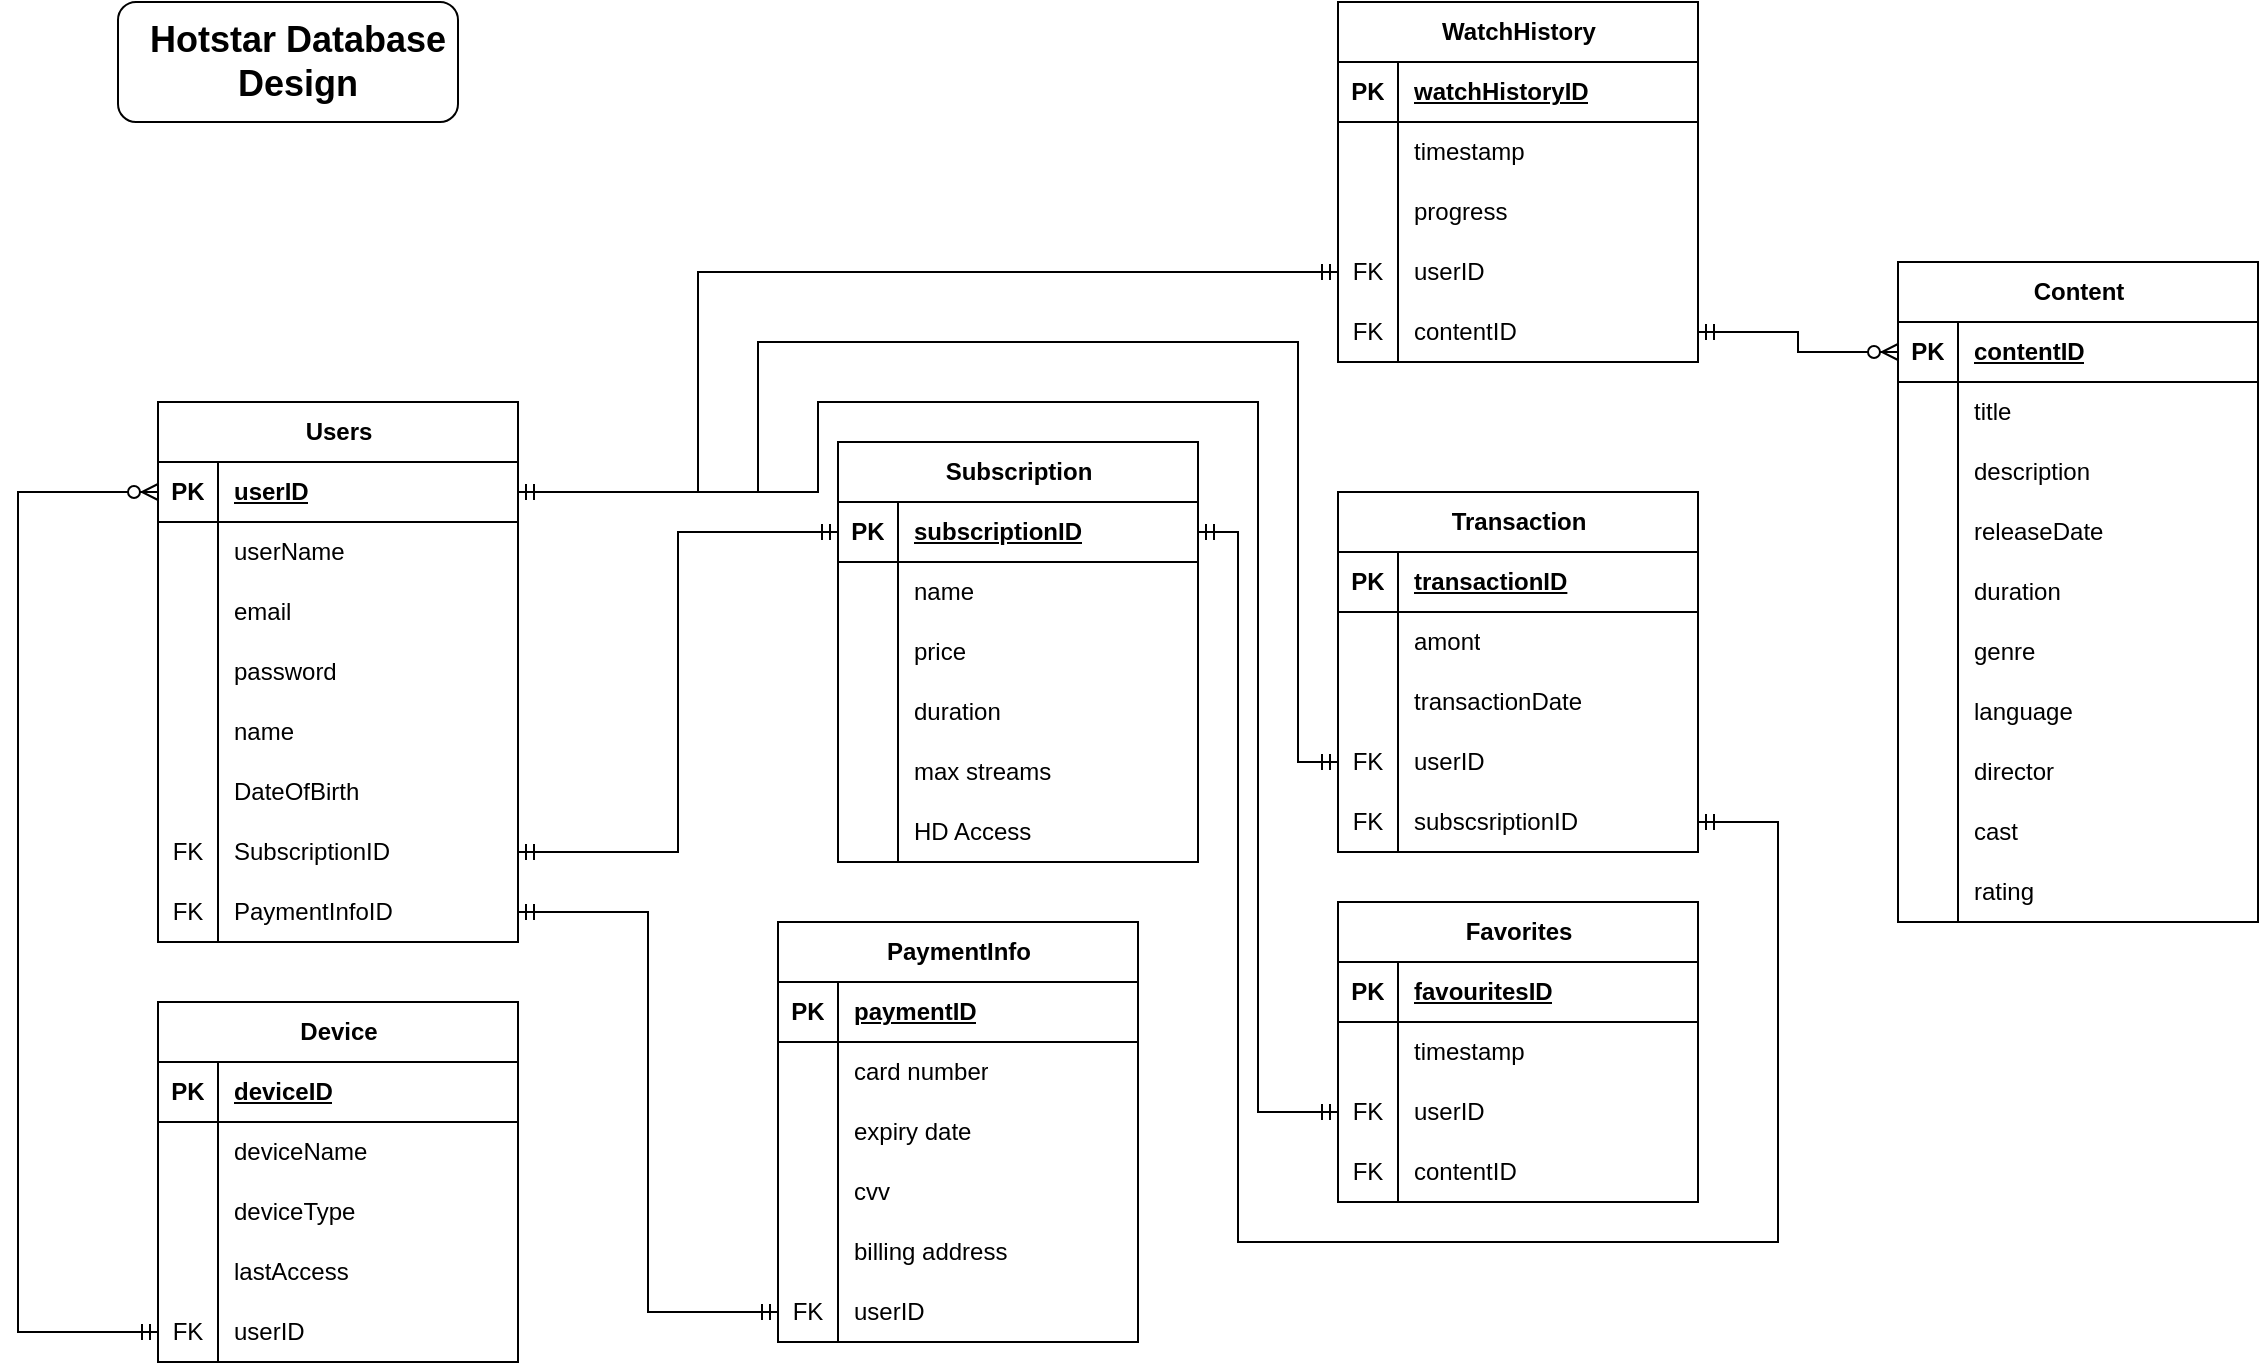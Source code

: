 <mxfile version="23.1.5" type="github">
  <diagram name="Page-1" id="3NaRALU3tU_CyWKi6msU">
    <mxGraphModel dx="2918" dy="1618" grid="1" gridSize="10" guides="1" tooltips="1" connect="1" arrows="1" fold="1" page="1" pageScale="1" pageWidth="850" pageHeight="1100" math="0" shadow="0">
      <root>
        <mxCell id="0" />
        <mxCell id="1" parent="0" />
        <mxCell id="EA9kJt0ywbg4ou2gNZQU-1" value="" style="rounded=1;whiteSpace=wrap;html=1;" vertex="1" parent="1">
          <mxGeometry x="-1330" y="-320" width="170" height="60" as="geometry" />
        </mxCell>
        <mxCell id="EA9kJt0ywbg4ou2gNZQU-2" value="&lt;b&gt;&lt;font style=&quot;font-size: 18px;&quot;&gt;Hotstar Database Design&lt;/font&gt;&lt;/b&gt;" style="text;html=1;align=center;verticalAlign=middle;whiteSpace=wrap;rounded=0;" vertex="1" parent="1">
          <mxGeometry x="-1325" y="-300" width="170" height="20" as="geometry" />
        </mxCell>
        <mxCell id="EA9kJt0ywbg4ou2gNZQU-3" value="Users" style="shape=table;startSize=30;container=1;collapsible=1;childLayout=tableLayout;fixedRows=1;rowLines=0;fontStyle=1;align=center;resizeLast=1;html=1;" vertex="1" parent="1">
          <mxGeometry x="-1310" y="-120" width="180" height="270" as="geometry" />
        </mxCell>
        <mxCell id="EA9kJt0ywbg4ou2gNZQU-4" value="" style="shape=tableRow;horizontal=0;startSize=0;swimlaneHead=0;swimlaneBody=0;fillColor=none;collapsible=0;dropTarget=0;points=[[0,0.5],[1,0.5]];portConstraint=eastwest;top=0;left=0;right=0;bottom=1;" vertex="1" parent="EA9kJt0ywbg4ou2gNZQU-3">
          <mxGeometry y="30" width="180" height="30" as="geometry" />
        </mxCell>
        <mxCell id="EA9kJt0ywbg4ou2gNZQU-5" value="PK" style="shape=partialRectangle;connectable=0;fillColor=none;top=0;left=0;bottom=0;right=0;fontStyle=1;overflow=hidden;whiteSpace=wrap;html=1;" vertex="1" parent="EA9kJt0ywbg4ou2gNZQU-4">
          <mxGeometry width="30" height="30" as="geometry">
            <mxRectangle width="30" height="30" as="alternateBounds" />
          </mxGeometry>
        </mxCell>
        <mxCell id="EA9kJt0ywbg4ou2gNZQU-6" value="userID" style="shape=partialRectangle;connectable=0;fillColor=none;top=0;left=0;bottom=0;right=0;align=left;spacingLeft=6;fontStyle=5;overflow=hidden;whiteSpace=wrap;html=1;" vertex="1" parent="EA9kJt0ywbg4ou2gNZQU-4">
          <mxGeometry x="30" width="150" height="30" as="geometry">
            <mxRectangle width="150" height="30" as="alternateBounds" />
          </mxGeometry>
        </mxCell>
        <mxCell id="EA9kJt0ywbg4ou2gNZQU-7" value="" style="shape=tableRow;horizontal=0;startSize=0;swimlaneHead=0;swimlaneBody=0;fillColor=none;collapsible=0;dropTarget=0;points=[[0,0.5],[1,0.5]];portConstraint=eastwest;top=0;left=0;right=0;bottom=0;" vertex="1" parent="EA9kJt0ywbg4ou2gNZQU-3">
          <mxGeometry y="60" width="180" height="30" as="geometry" />
        </mxCell>
        <mxCell id="EA9kJt0ywbg4ou2gNZQU-8" value="" style="shape=partialRectangle;connectable=0;fillColor=none;top=0;left=0;bottom=0;right=0;editable=1;overflow=hidden;whiteSpace=wrap;html=1;" vertex="1" parent="EA9kJt0ywbg4ou2gNZQU-7">
          <mxGeometry width="30" height="30" as="geometry">
            <mxRectangle width="30" height="30" as="alternateBounds" />
          </mxGeometry>
        </mxCell>
        <mxCell id="EA9kJt0ywbg4ou2gNZQU-9" value="userName" style="shape=partialRectangle;connectable=0;fillColor=none;top=0;left=0;bottom=0;right=0;align=left;spacingLeft=6;overflow=hidden;whiteSpace=wrap;html=1;" vertex="1" parent="EA9kJt0ywbg4ou2gNZQU-7">
          <mxGeometry x="30" width="150" height="30" as="geometry">
            <mxRectangle width="150" height="30" as="alternateBounds" />
          </mxGeometry>
        </mxCell>
        <mxCell id="EA9kJt0ywbg4ou2gNZQU-10" value="" style="shape=tableRow;horizontal=0;startSize=0;swimlaneHead=0;swimlaneBody=0;fillColor=none;collapsible=0;dropTarget=0;points=[[0,0.5],[1,0.5]];portConstraint=eastwest;top=0;left=0;right=0;bottom=0;" vertex="1" parent="EA9kJt0ywbg4ou2gNZQU-3">
          <mxGeometry y="90" width="180" height="30" as="geometry" />
        </mxCell>
        <mxCell id="EA9kJt0ywbg4ou2gNZQU-11" value="" style="shape=partialRectangle;connectable=0;fillColor=none;top=0;left=0;bottom=0;right=0;editable=1;overflow=hidden;whiteSpace=wrap;html=1;" vertex="1" parent="EA9kJt0ywbg4ou2gNZQU-10">
          <mxGeometry width="30" height="30" as="geometry">
            <mxRectangle width="30" height="30" as="alternateBounds" />
          </mxGeometry>
        </mxCell>
        <mxCell id="EA9kJt0ywbg4ou2gNZQU-12" value="email" style="shape=partialRectangle;connectable=0;fillColor=none;top=0;left=0;bottom=0;right=0;align=left;spacingLeft=6;overflow=hidden;whiteSpace=wrap;html=1;" vertex="1" parent="EA9kJt0ywbg4ou2gNZQU-10">
          <mxGeometry x="30" width="150" height="30" as="geometry">
            <mxRectangle width="150" height="30" as="alternateBounds" />
          </mxGeometry>
        </mxCell>
        <mxCell id="EA9kJt0ywbg4ou2gNZQU-13" value="" style="shape=tableRow;horizontal=0;startSize=0;swimlaneHead=0;swimlaneBody=0;fillColor=none;collapsible=0;dropTarget=0;points=[[0,0.5],[1,0.5]];portConstraint=eastwest;top=0;left=0;right=0;bottom=0;" vertex="1" parent="EA9kJt0ywbg4ou2gNZQU-3">
          <mxGeometry y="120" width="180" height="30" as="geometry" />
        </mxCell>
        <mxCell id="EA9kJt0ywbg4ou2gNZQU-14" value="" style="shape=partialRectangle;connectable=0;fillColor=none;top=0;left=0;bottom=0;right=0;editable=1;overflow=hidden;whiteSpace=wrap;html=1;" vertex="1" parent="EA9kJt0ywbg4ou2gNZQU-13">
          <mxGeometry width="30" height="30" as="geometry">
            <mxRectangle width="30" height="30" as="alternateBounds" />
          </mxGeometry>
        </mxCell>
        <mxCell id="EA9kJt0ywbg4ou2gNZQU-15" value="password" style="shape=partialRectangle;connectable=0;fillColor=none;top=0;left=0;bottom=0;right=0;align=left;spacingLeft=6;overflow=hidden;whiteSpace=wrap;html=1;" vertex="1" parent="EA9kJt0ywbg4ou2gNZQU-13">
          <mxGeometry x="30" width="150" height="30" as="geometry">
            <mxRectangle width="150" height="30" as="alternateBounds" />
          </mxGeometry>
        </mxCell>
        <mxCell id="EA9kJt0ywbg4ou2gNZQU-107" value="" style="shape=tableRow;horizontal=0;startSize=0;swimlaneHead=0;swimlaneBody=0;fillColor=none;collapsible=0;dropTarget=0;points=[[0,0.5],[1,0.5]];portConstraint=eastwest;top=0;left=0;right=0;bottom=0;" vertex="1" parent="EA9kJt0ywbg4ou2gNZQU-3">
          <mxGeometry y="150" width="180" height="30" as="geometry" />
        </mxCell>
        <mxCell id="EA9kJt0ywbg4ou2gNZQU-108" value="" style="shape=partialRectangle;connectable=0;fillColor=none;top=0;left=0;bottom=0;right=0;editable=1;overflow=hidden;whiteSpace=wrap;html=1;" vertex="1" parent="EA9kJt0ywbg4ou2gNZQU-107">
          <mxGeometry width="30" height="30" as="geometry">
            <mxRectangle width="30" height="30" as="alternateBounds" />
          </mxGeometry>
        </mxCell>
        <mxCell id="EA9kJt0ywbg4ou2gNZQU-109" value="name" style="shape=partialRectangle;connectable=0;fillColor=none;top=0;left=0;bottom=0;right=0;align=left;spacingLeft=6;overflow=hidden;whiteSpace=wrap;html=1;" vertex="1" parent="EA9kJt0ywbg4ou2gNZQU-107">
          <mxGeometry x="30" width="150" height="30" as="geometry">
            <mxRectangle width="150" height="30" as="alternateBounds" />
          </mxGeometry>
        </mxCell>
        <mxCell id="EA9kJt0ywbg4ou2gNZQU-110" value="" style="shape=tableRow;horizontal=0;startSize=0;swimlaneHead=0;swimlaneBody=0;fillColor=none;collapsible=0;dropTarget=0;points=[[0,0.5],[1,0.5]];portConstraint=eastwest;top=0;left=0;right=0;bottom=0;" vertex="1" parent="EA9kJt0ywbg4ou2gNZQU-3">
          <mxGeometry y="180" width="180" height="30" as="geometry" />
        </mxCell>
        <mxCell id="EA9kJt0ywbg4ou2gNZQU-111" value="" style="shape=partialRectangle;connectable=0;fillColor=none;top=0;left=0;bottom=0;right=0;editable=1;overflow=hidden;whiteSpace=wrap;html=1;" vertex="1" parent="EA9kJt0ywbg4ou2gNZQU-110">
          <mxGeometry width="30" height="30" as="geometry">
            <mxRectangle width="30" height="30" as="alternateBounds" />
          </mxGeometry>
        </mxCell>
        <mxCell id="EA9kJt0ywbg4ou2gNZQU-112" value="DateOfBirth" style="shape=partialRectangle;connectable=0;fillColor=none;top=0;left=0;bottom=0;right=0;align=left;spacingLeft=6;overflow=hidden;whiteSpace=wrap;html=1;" vertex="1" parent="EA9kJt0ywbg4ou2gNZQU-110">
          <mxGeometry x="30" width="150" height="30" as="geometry">
            <mxRectangle width="150" height="30" as="alternateBounds" />
          </mxGeometry>
        </mxCell>
        <mxCell id="EA9kJt0ywbg4ou2gNZQU-113" value="" style="shape=tableRow;horizontal=0;startSize=0;swimlaneHead=0;swimlaneBody=0;fillColor=none;collapsible=0;dropTarget=0;points=[[0,0.5],[1,0.5]];portConstraint=eastwest;top=0;left=0;right=0;bottom=0;" vertex="1" parent="EA9kJt0ywbg4ou2gNZQU-3">
          <mxGeometry y="210" width="180" height="30" as="geometry" />
        </mxCell>
        <mxCell id="EA9kJt0ywbg4ou2gNZQU-114" value="FK" style="shape=partialRectangle;connectable=0;fillColor=none;top=0;left=0;bottom=0;right=0;editable=1;overflow=hidden;whiteSpace=wrap;html=1;" vertex="1" parent="EA9kJt0ywbg4ou2gNZQU-113">
          <mxGeometry width="30" height="30" as="geometry">
            <mxRectangle width="30" height="30" as="alternateBounds" />
          </mxGeometry>
        </mxCell>
        <mxCell id="EA9kJt0ywbg4ou2gNZQU-115" value="SubscriptionID" style="shape=partialRectangle;connectable=0;fillColor=none;top=0;left=0;bottom=0;right=0;align=left;spacingLeft=6;overflow=hidden;whiteSpace=wrap;html=1;" vertex="1" parent="EA9kJt0ywbg4ou2gNZQU-113">
          <mxGeometry x="30" width="150" height="30" as="geometry">
            <mxRectangle width="150" height="30" as="alternateBounds" />
          </mxGeometry>
        </mxCell>
        <mxCell id="EA9kJt0ywbg4ou2gNZQU-116" value="" style="shape=tableRow;horizontal=0;startSize=0;swimlaneHead=0;swimlaneBody=0;fillColor=none;collapsible=0;dropTarget=0;points=[[0,0.5],[1,0.5]];portConstraint=eastwest;top=0;left=0;right=0;bottom=0;" vertex="1" parent="EA9kJt0ywbg4ou2gNZQU-3">
          <mxGeometry y="240" width="180" height="30" as="geometry" />
        </mxCell>
        <mxCell id="EA9kJt0ywbg4ou2gNZQU-117" value="FK" style="shape=partialRectangle;connectable=0;fillColor=none;top=0;left=0;bottom=0;right=0;editable=1;overflow=hidden;whiteSpace=wrap;html=1;" vertex="1" parent="EA9kJt0ywbg4ou2gNZQU-116">
          <mxGeometry width="30" height="30" as="geometry">
            <mxRectangle width="30" height="30" as="alternateBounds" />
          </mxGeometry>
        </mxCell>
        <mxCell id="EA9kJt0ywbg4ou2gNZQU-118" value="PaymentInfoID" style="shape=partialRectangle;connectable=0;fillColor=none;top=0;left=0;bottom=0;right=0;align=left;spacingLeft=6;overflow=hidden;whiteSpace=wrap;html=1;" vertex="1" parent="EA9kJt0ywbg4ou2gNZQU-116">
          <mxGeometry x="30" width="150" height="30" as="geometry">
            <mxRectangle width="150" height="30" as="alternateBounds" />
          </mxGeometry>
        </mxCell>
        <mxCell id="EA9kJt0ywbg4ou2gNZQU-16" value="Content" style="shape=table;startSize=30;container=1;collapsible=1;childLayout=tableLayout;fixedRows=1;rowLines=0;fontStyle=1;align=center;resizeLast=1;html=1;" vertex="1" parent="1">
          <mxGeometry x="-440" y="-190" width="180" height="330" as="geometry" />
        </mxCell>
        <mxCell id="EA9kJt0ywbg4ou2gNZQU-17" value="" style="shape=tableRow;horizontal=0;startSize=0;swimlaneHead=0;swimlaneBody=0;fillColor=none;collapsible=0;dropTarget=0;points=[[0,0.5],[1,0.5]];portConstraint=eastwest;top=0;left=0;right=0;bottom=1;" vertex="1" parent="EA9kJt0ywbg4ou2gNZQU-16">
          <mxGeometry y="30" width="180" height="30" as="geometry" />
        </mxCell>
        <mxCell id="EA9kJt0ywbg4ou2gNZQU-18" value="PK" style="shape=partialRectangle;connectable=0;fillColor=none;top=0;left=0;bottom=0;right=0;fontStyle=1;overflow=hidden;whiteSpace=wrap;html=1;" vertex="1" parent="EA9kJt0ywbg4ou2gNZQU-17">
          <mxGeometry width="30" height="30" as="geometry">
            <mxRectangle width="30" height="30" as="alternateBounds" />
          </mxGeometry>
        </mxCell>
        <mxCell id="EA9kJt0ywbg4ou2gNZQU-19" value="contentID" style="shape=partialRectangle;connectable=0;fillColor=none;top=0;left=0;bottom=0;right=0;align=left;spacingLeft=6;fontStyle=5;overflow=hidden;whiteSpace=wrap;html=1;" vertex="1" parent="EA9kJt0ywbg4ou2gNZQU-17">
          <mxGeometry x="30" width="150" height="30" as="geometry">
            <mxRectangle width="150" height="30" as="alternateBounds" />
          </mxGeometry>
        </mxCell>
        <mxCell id="EA9kJt0ywbg4ou2gNZQU-20" value="" style="shape=tableRow;horizontal=0;startSize=0;swimlaneHead=0;swimlaneBody=0;fillColor=none;collapsible=0;dropTarget=0;points=[[0,0.5],[1,0.5]];portConstraint=eastwest;top=0;left=0;right=0;bottom=0;" vertex="1" parent="EA9kJt0ywbg4ou2gNZQU-16">
          <mxGeometry y="60" width="180" height="30" as="geometry" />
        </mxCell>
        <mxCell id="EA9kJt0ywbg4ou2gNZQU-21" value="" style="shape=partialRectangle;connectable=0;fillColor=none;top=0;left=0;bottom=0;right=0;editable=1;overflow=hidden;whiteSpace=wrap;html=1;" vertex="1" parent="EA9kJt0ywbg4ou2gNZQU-20">
          <mxGeometry width="30" height="30" as="geometry">
            <mxRectangle width="30" height="30" as="alternateBounds" />
          </mxGeometry>
        </mxCell>
        <mxCell id="EA9kJt0ywbg4ou2gNZQU-22" value="title" style="shape=partialRectangle;connectable=0;fillColor=none;top=0;left=0;bottom=0;right=0;align=left;spacingLeft=6;overflow=hidden;whiteSpace=wrap;html=1;" vertex="1" parent="EA9kJt0ywbg4ou2gNZQU-20">
          <mxGeometry x="30" width="150" height="30" as="geometry">
            <mxRectangle width="150" height="30" as="alternateBounds" />
          </mxGeometry>
        </mxCell>
        <mxCell id="EA9kJt0ywbg4ou2gNZQU-23" value="" style="shape=tableRow;horizontal=0;startSize=0;swimlaneHead=0;swimlaneBody=0;fillColor=none;collapsible=0;dropTarget=0;points=[[0,0.5],[1,0.5]];portConstraint=eastwest;top=0;left=0;right=0;bottom=0;" vertex="1" parent="EA9kJt0ywbg4ou2gNZQU-16">
          <mxGeometry y="90" width="180" height="30" as="geometry" />
        </mxCell>
        <mxCell id="EA9kJt0ywbg4ou2gNZQU-24" value="" style="shape=partialRectangle;connectable=0;fillColor=none;top=0;left=0;bottom=0;right=0;editable=1;overflow=hidden;whiteSpace=wrap;html=1;" vertex="1" parent="EA9kJt0ywbg4ou2gNZQU-23">
          <mxGeometry width="30" height="30" as="geometry">
            <mxRectangle width="30" height="30" as="alternateBounds" />
          </mxGeometry>
        </mxCell>
        <mxCell id="EA9kJt0ywbg4ou2gNZQU-25" value="description" style="shape=partialRectangle;connectable=0;fillColor=none;top=0;left=0;bottom=0;right=0;align=left;spacingLeft=6;overflow=hidden;whiteSpace=wrap;html=1;" vertex="1" parent="EA9kJt0ywbg4ou2gNZQU-23">
          <mxGeometry x="30" width="150" height="30" as="geometry">
            <mxRectangle width="150" height="30" as="alternateBounds" />
          </mxGeometry>
        </mxCell>
        <mxCell id="EA9kJt0ywbg4ou2gNZQU-26" value="" style="shape=tableRow;horizontal=0;startSize=0;swimlaneHead=0;swimlaneBody=0;fillColor=none;collapsible=0;dropTarget=0;points=[[0,0.5],[1,0.5]];portConstraint=eastwest;top=0;left=0;right=0;bottom=0;" vertex="1" parent="EA9kJt0ywbg4ou2gNZQU-16">
          <mxGeometry y="120" width="180" height="30" as="geometry" />
        </mxCell>
        <mxCell id="EA9kJt0ywbg4ou2gNZQU-27" value="" style="shape=partialRectangle;connectable=0;fillColor=none;top=0;left=0;bottom=0;right=0;editable=1;overflow=hidden;whiteSpace=wrap;html=1;" vertex="1" parent="EA9kJt0ywbg4ou2gNZQU-26">
          <mxGeometry width="30" height="30" as="geometry">
            <mxRectangle width="30" height="30" as="alternateBounds" />
          </mxGeometry>
        </mxCell>
        <mxCell id="EA9kJt0ywbg4ou2gNZQU-28" value="releaseDate" style="shape=partialRectangle;connectable=0;fillColor=none;top=0;left=0;bottom=0;right=0;align=left;spacingLeft=6;overflow=hidden;whiteSpace=wrap;html=1;" vertex="1" parent="EA9kJt0ywbg4ou2gNZQU-26">
          <mxGeometry x="30" width="150" height="30" as="geometry">
            <mxRectangle width="150" height="30" as="alternateBounds" />
          </mxGeometry>
        </mxCell>
        <mxCell id="EA9kJt0ywbg4ou2gNZQU-119" value="" style="shape=tableRow;horizontal=0;startSize=0;swimlaneHead=0;swimlaneBody=0;fillColor=none;collapsible=0;dropTarget=0;points=[[0,0.5],[1,0.5]];portConstraint=eastwest;top=0;left=0;right=0;bottom=0;" vertex="1" parent="EA9kJt0ywbg4ou2gNZQU-16">
          <mxGeometry y="150" width="180" height="30" as="geometry" />
        </mxCell>
        <mxCell id="EA9kJt0ywbg4ou2gNZQU-120" value="" style="shape=partialRectangle;connectable=0;fillColor=none;top=0;left=0;bottom=0;right=0;editable=1;overflow=hidden;whiteSpace=wrap;html=1;" vertex="1" parent="EA9kJt0ywbg4ou2gNZQU-119">
          <mxGeometry width="30" height="30" as="geometry">
            <mxRectangle width="30" height="30" as="alternateBounds" />
          </mxGeometry>
        </mxCell>
        <mxCell id="EA9kJt0ywbg4ou2gNZQU-121" value="duration" style="shape=partialRectangle;connectable=0;fillColor=none;top=0;left=0;bottom=0;right=0;align=left;spacingLeft=6;overflow=hidden;whiteSpace=wrap;html=1;" vertex="1" parent="EA9kJt0ywbg4ou2gNZQU-119">
          <mxGeometry x="30" width="150" height="30" as="geometry">
            <mxRectangle width="150" height="30" as="alternateBounds" />
          </mxGeometry>
        </mxCell>
        <mxCell id="EA9kJt0ywbg4ou2gNZQU-122" value="" style="shape=tableRow;horizontal=0;startSize=0;swimlaneHead=0;swimlaneBody=0;fillColor=none;collapsible=0;dropTarget=0;points=[[0,0.5],[1,0.5]];portConstraint=eastwest;top=0;left=0;right=0;bottom=0;" vertex="1" parent="EA9kJt0ywbg4ou2gNZQU-16">
          <mxGeometry y="180" width="180" height="30" as="geometry" />
        </mxCell>
        <mxCell id="EA9kJt0ywbg4ou2gNZQU-123" value="" style="shape=partialRectangle;connectable=0;fillColor=none;top=0;left=0;bottom=0;right=0;editable=1;overflow=hidden;whiteSpace=wrap;html=1;" vertex="1" parent="EA9kJt0ywbg4ou2gNZQU-122">
          <mxGeometry width="30" height="30" as="geometry">
            <mxRectangle width="30" height="30" as="alternateBounds" />
          </mxGeometry>
        </mxCell>
        <mxCell id="EA9kJt0ywbg4ou2gNZQU-124" value="genre" style="shape=partialRectangle;connectable=0;fillColor=none;top=0;left=0;bottom=0;right=0;align=left;spacingLeft=6;overflow=hidden;whiteSpace=wrap;html=1;" vertex="1" parent="EA9kJt0ywbg4ou2gNZQU-122">
          <mxGeometry x="30" width="150" height="30" as="geometry">
            <mxRectangle width="150" height="30" as="alternateBounds" />
          </mxGeometry>
        </mxCell>
        <mxCell id="EA9kJt0ywbg4ou2gNZQU-125" value="" style="shape=tableRow;horizontal=0;startSize=0;swimlaneHead=0;swimlaneBody=0;fillColor=none;collapsible=0;dropTarget=0;points=[[0,0.5],[1,0.5]];portConstraint=eastwest;top=0;left=0;right=0;bottom=0;" vertex="1" parent="EA9kJt0ywbg4ou2gNZQU-16">
          <mxGeometry y="210" width="180" height="30" as="geometry" />
        </mxCell>
        <mxCell id="EA9kJt0ywbg4ou2gNZQU-126" value="" style="shape=partialRectangle;connectable=0;fillColor=none;top=0;left=0;bottom=0;right=0;editable=1;overflow=hidden;whiteSpace=wrap;html=1;" vertex="1" parent="EA9kJt0ywbg4ou2gNZQU-125">
          <mxGeometry width="30" height="30" as="geometry">
            <mxRectangle width="30" height="30" as="alternateBounds" />
          </mxGeometry>
        </mxCell>
        <mxCell id="EA9kJt0ywbg4ou2gNZQU-127" value="language" style="shape=partialRectangle;connectable=0;fillColor=none;top=0;left=0;bottom=0;right=0;align=left;spacingLeft=6;overflow=hidden;whiteSpace=wrap;html=1;" vertex="1" parent="EA9kJt0ywbg4ou2gNZQU-125">
          <mxGeometry x="30" width="150" height="30" as="geometry">
            <mxRectangle width="150" height="30" as="alternateBounds" />
          </mxGeometry>
        </mxCell>
        <mxCell id="EA9kJt0ywbg4ou2gNZQU-128" value="" style="shape=tableRow;horizontal=0;startSize=0;swimlaneHead=0;swimlaneBody=0;fillColor=none;collapsible=0;dropTarget=0;points=[[0,0.5],[1,0.5]];portConstraint=eastwest;top=0;left=0;right=0;bottom=0;" vertex="1" parent="EA9kJt0ywbg4ou2gNZQU-16">
          <mxGeometry y="240" width="180" height="30" as="geometry" />
        </mxCell>
        <mxCell id="EA9kJt0ywbg4ou2gNZQU-129" value="" style="shape=partialRectangle;connectable=0;fillColor=none;top=0;left=0;bottom=0;right=0;editable=1;overflow=hidden;whiteSpace=wrap;html=1;" vertex="1" parent="EA9kJt0ywbg4ou2gNZQU-128">
          <mxGeometry width="30" height="30" as="geometry">
            <mxRectangle width="30" height="30" as="alternateBounds" />
          </mxGeometry>
        </mxCell>
        <mxCell id="EA9kJt0ywbg4ou2gNZQU-130" value="director" style="shape=partialRectangle;connectable=0;fillColor=none;top=0;left=0;bottom=0;right=0;align=left;spacingLeft=6;overflow=hidden;whiteSpace=wrap;html=1;" vertex="1" parent="EA9kJt0ywbg4ou2gNZQU-128">
          <mxGeometry x="30" width="150" height="30" as="geometry">
            <mxRectangle width="150" height="30" as="alternateBounds" />
          </mxGeometry>
        </mxCell>
        <mxCell id="EA9kJt0ywbg4ou2gNZQU-131" value="" style="shape=tableRow;horizontal=0;startSize=0;swimlaneHead=0;swimlaneBody=0;fillColor=none;collapsible=0;dropTarget=0;points=[[0,0.5],[1,0.5]];portConstraint=eastwest;top=0;left=0;right=0;bottom=0;" vertex="1" parent="EA9kJt0ywbg4ou2gNZQU-16">
          <mxGeometry y="270" width="180" height="30" as="geometry" />
        </mxCell>
        <mxCell id="EA9kJt0ywbg4ou2gNZQU-132" value="" style="shape=partialRectangle;connectable=0;fillColor=none;top=0;left=0;bottom=0;right=0;editable=1;overflow=hidden;whiteSpace=wrap;html=1;" vertex="1" parent="EA9kJt0ywbg4ou2gNZQU-131">
          <mxGeometry width="30" height="30" as="geometry">
            <mxRectangle width="30" height="30" as="alternateBounds" />
          </mxGeometry>
        </mxCell>
        <mxCell id="EA9kJt0ywbg4ou2gNZQU-133" value="cast" style="shape=partialRectangle;connectable=0;fillColor=none;top=0;left=0;bottom=0;right=0;align=left;spacingLeft=6;overflow=hidden;whiteSpace=wrap;html=1;" vertex="1" parent="EA9kJt0ywbg4ou2gNZQU-131">
          <mxGeometry x="30" width="150" height="30" as="geometry">
            <mxRectangle width="150" height="30" as="alternateBounds" />
          </mxGeometry>
        </mxCell>
        <mxCell id="EA9kJt0ywbg4ou2gNZQU-134" value="" style="shape=tableRow;horizontal=0;startSize=0;swimlaneHead=0;swimlaneBody=0;fillColor=none;collapsible=0;dropTarget=0;points=[[0,0.5],[1,0.5]];portConstraint=eastwest;top=0;left=0;right=0;bottom=0;" vertex="1" parent="EA9kJt0ywbg4ou2gNZQU-16">
          <mxGeometry y="300" width="180" height="30" as="geometry" />
        </mxCell>
        <mxCell id="EA9kJt0ywbg4ou2gNZQU-135" value="" style="shape=partialRectangle;connectable=0;fillColor=none;top=0;left=0;bottom=0;right=0;editable=1;overflow=hidden;whiteSpace=wrap;html=1;" vertex="1" parent="EA9kJt0ywbg4ou2gNZQU-134">
          <mxGeometry width="30" height="30" as="geometry">
            <mxRectangle width="30" height="30" as="alternateBounds" />
          </mxGeometry>
        </mxCell>
        <mxCell id="EA9kJt0ywbg4ou2gNZQU-136" value="rating" style="shape=partialRectangle;connectable=0;fillColor=none;top=0;left=0;bottom=0;right=0;align=left;spacingLeft=6;overflow=hidden;whiteSpace=wrap;html=1;" vertex="1" parent="EA9kJt0ywbg4ou2gNZQU-134">
          <mxGeometry x="30" width="150" height="30" as="geometry">
            <mxRectangle width="150" height="30" as="alternateBounds" />
          </mxGeometry>
        </mxCell>
        <mxCell id="EA9kJt0ywbg4ou2gNZQU-29" value="Subscription" style="shape=table;startSize=30;container=1;collapsible=1;childLayout=tableLayout;fixedRows=1;rowLines=0;fontStyle=1;align=center;resizeLast=1;html=1;" vertex="1" parent="1">
          <mxGeometry x="-970" y="-100" width="180" height="210" as="geometry" />
        </mxCell>
        <mxCell id="EA9kJt0ywbg4ou2gNZQU-30" value="" style="shape=tableRow;horizontal=0;startSize=0;swimlaneHead=0;swimlaneBody=0;fillColor=none;collapsible=0;dropTarget=0;points=[[0,0.5],[1,0.5]];portConstraint=eastwest;top=0;left=0;right=0;bottom=1;" vertex="1" parent="EA9kJt0ywbg4ou2gNZQU-29">
          <mxGeometry y="30" width="180" height="30" as="geometry" />
        </mxCell>
        <mxCell id="EA9kJt0ywbg4ou2gNZQU-31" value="PK" style="shape=partialRectangle;connectable=0;fillColor=none;top=0;left=0;bottom=0;right=0;fontStyle=1;overflow=hidden;whiteSpace=wrap;html=1;" vertex="1" parent="EA9kJt0ywbg4ou2gNZQU-30">
          <mxGeometry width="30" height="30" as="geometry">
            <mxRectangle width="30" height="30" as="alternateBounds" />
          </mxGeometry>
        </mxCell>
        <mxCell id="EA9kJt0ywbg4ou2gNZQU-32" value="subscriptionID" style="shape=partialRectangle;connectable=0;fillColor=none;top=0;left=0;bottom=0;right=0;align=left;spacingLeft=6;fontStyle=5;overflow=hidden;whiteSpace=wrap;html=1;" vertex="1" parent="EA9kJt0ywbg4ou2gNZQU-30">
          <mxGeometry x="30" width="150" height="30" as="geometry">
            <mxRectangle width="150" height="30" as="alternateBounds" />
          </mxGeometry>
        </mxCell>
        <mxCell id="EA9kJt0ywbg4ou2gNZQU-33" value="" style="shape=tableRow;horizontal=0;startSize=0;swimlaneHead=0;swimlaneBody=0;fillColor=none;collapsible=0;dropTarget=0;points=[[0,0.5],[1,0.5]];portConstraint=eastwest;top=0;left=0;right=0;bottom=0;" vertex="1" parent="EA9kJt0ywbg4ou2gNZQU-29">
          <mxGeometry y="60" width="180" height="30" as="geometry" />
        </mxCell>
        <mxCell id="EA9kJt0ywbg4ou2gNZQU-34" value="" style="shape=partialRectangle;connectable=0;fillColor=none;top=0;left=0;bottom=0;right=0;editable=1;overflow=hidden;whiteSpace=wrap;html=1;" vertex="1" parent="EA9kJt0ywbg4ou2gNZQU-33">
          <mxGeometry width="30" height="30" as="geometry">
            <mxRectangle width="30" height="30" as="alternateBounds" />
          </mxGeometry>
        </mxCell>
        <mxCell id="EA9kJt0ywbg4ou2gNZQU-35" value="name" style="shape=partialRectangle;connectable=0;fillColor=none;top=0;left=0;bottom=0;right=0;align=left;spacingLeft=6;overflow=hidden;whiteSpace=wrap;html=1;" vertex="1" parent="EA9kJt0ywbg4ou2gNZQU-33">
          <mxGeometry x="30" width="150" height="30" as="geometry">
            <mxRectangle width="150" height="30" as="alternateBounds" />
          </mxGeometry>
        </mxCell>
        <mxCell id="EA9kJt0ywbg4ou2gNZQU-36" value="" style="shape=tableRow;horizontal=0;startSize=0;swimlaneHead=0;swimlaneBody=0;fillColor=none;collapsible=0;dropTarget=0;points=[[0,0.5],[1,0.5]];portConstraint=eastwest;top=0;left=0;right=0;bottom=0;" vertex="1" parent="EA9kJt0ywbg4ou2gNZQU-29">
          <mxGeometry y="90" width="180" height="30" as="geometry" />
        </mxCell>
        <mxCell id="EA9kJt0ywbg4ou2gNZQU-37" value="" style="shape=partialRectangle;connectable=0;fillColor=none;top=0;left=0;bottom=0;right=0;editable=1;overflow=hidden;whiteSpace=wrap;html=1;" vertex="1" parent="EA9kJt0ywbg4ou2gNZQU-36">
          <mxGeometry width="30" height="30" as="geometry">
            <mxRectangle width="30" height="30" as="alternateBounds" />
          </mxGeometry>
        </mxCell>
        <mxCell id="EA9kJt0ywbg4ou2gNZQU-38" value="price" style="shape=partialRectangle;connectable=0;fillColor=none;top=0;left=0;bottom=0;right=0;align=left;spacingLeft=6;overflow=hidden;whiteSpace=wrap;html=1;" vertex="1" parent="EA9kJt0ywbg4ou2gNZQU-36">
          <mxGeometry x="30" width="150" height="30" as="geometry">
            <mxRectangle width="150" height="30" as="alternateBounds" />
          </mxGeometry>
        </mxCell>
        <mxCell id="EA9kJt0ywbg4ou2gNZQU-39" value="" style="shape=tableRow;horizontal=0;startSize=0;swimlaneHead=0;swimlaneBody=0;fillColor=none;collapsible=0;dropTarget=0;points=[[0,0.5],[1,0.5]];portConstraint=eastwest;top=0;left=0;right=0;bottom=0;" vertex="1" parent="EA9kJt0ywbg4ou2gNZQU-29">
          <mxGeometry y="120" width="180" height="30" as="geometry" />
        </mxCell>
        <mxCell id="EA9kJt0ywbg4ou2gNZQU-40" value="" style="shape=partialRectangle;connectable=0;fillColor=none;top=0;left=0;bottom=0;right=0;editable=1;overflow=hidden;whiteSpace=wrap;html=1;" vertex="1" parent="EA9kJt0ywbg4ou2gNZQU-39">
          <mxGeometry width="30" height="30" as="geometry">
            <mxRectangle width="30" height="30" as="alternateBounds" />
          </mxGeometry>
        </mxCell>
        <mxCell id="EA9kJt0ywbg4ou2gNZQU-41" value="duration" style="shape=partialRectangle;connectable=0;fillColor=none;top=0;left=0;bottom=0;right=0;align=left;spacingLeft=6;overflow=hidden;whiteSpace=wrap;html=1;" vertex="1" parent="EA9kJt0ywbg4ou2gNZQU-39">
          <mxGeometry x="30" width="150" height="30" as="geometry">
            <mxRectangle width="150" height="30" as="alternateBounds" />
          </mxGeometry>
        </mxCell>
        <mxCell id="EA9kJt0ywbg4ou2gNZQU-137" value="" style="shape=tableRow;horizontal=0;startSize=0;swimlaneHead=0;swimlaneBody=0;fillColor=none;collapsible=0;dropTarget=0;points=[[0,0.5],[1,0.5]];portConstraint=eastwest;top=0;left=0;right=0;bottom=0;" vertex="1" parent="EA9kJt0ywbg4ou2gNZQU-29">
          <mxGeometry y="150" width="180" height="30" as="geometry" />
        </mxCell>
        <mxCell id="EA9kJt0ywbg4ou2gNZQU-138" value="" style="shape=partialRectangle;connectable=0;fillColor=none;top=0;left=0;bottom=0;right=0;editable=1;overflow=hidden;whiteSpace=wrap;html=1;" vertex="1" parent="EA9kJt0ywbg4ou2gNZQU-137">
          <mxGeometry width="30" height="30" as="geometry">
            <mxRectangle width="30" height="30" as="alternateBounds" />
          </mxGeometry>
        </mxCell>
        <mxCell id="EA9kJt0ywbg4ou2gNZQU-139" value="max streams" style="shape=partialRectangle;connectable=0;fillColor=none;top=0;left=0;bottom=0;right=0;align=left;spacingLeft=6;overflow=hidden;whiteSpace=wrap;html=1;" vertex="1" parent="EA9kJt0ywbg4ou2gNZQU-137">
          <mxGeometry x="30" width="150" height="30" as="geometry">
            <mxRectangle width="150" height="30" as="alternateBounds" />
          </mxGeometry>
        </mxCell>
        <mxCell id="EA9kJt0ywbg4ou2gNZQU-140" value="" style="shape=tableRow;horizontal=0;startSize=0;swimlaneHead=0;swimlaneBody=0;fillColor=none;collapsible=0;dropTarget=0;points=[[0,0.5],[1,0.5]];portConstraint=eastwest;top=0;left=0;right=0;bottom=0;" vertex="1" parent="EA9kJt0ywbg4ou2gNZQU-29">
          <mxGeometry y="180" width="180" height="30" as="geometry" />
        </mxCell>
        <mxCell id="EA9kJt0ywbg4ou2gNZQU-141" value="" style="shape=partialRectangle;connectable=0;fillColor=none;top=0;left=0;bottom=0;right=0;editable=1;overflow=hidden;whiteSpace=wrap;html=1;" vertex="1" parent="EA9kJt0ywbg4ou2gNZQU-140">
          <mxGeometry width="30" height="30" as="geometry">
            <mxRectangle width="30" height="30" as="alternateBounds" />
          </mxGeometry>
        </mxCell>
        <mxCell id="EA9kJt0ywbg4ou2gNZQU-142" value="HD Access" style="shape=partialRectangle;connectable=0;fillColor=none;top=0;left=0;bottom=0;right=0;align=left;spacingLeft=6;overflow=hidden;whiteSpace=wrap;html=1;" vertex="1" parent="EA9kJt0ywbg4ou2gNZQU-140">
          <mxGeometry x="30" width="150" height="30" as="geometry">
            <mxRectangle width="150" height="30" as="alternateBounds" />
          </mxGeometry>
        </mxCell>
        <mxCell id="EA9kJt0ywbg4ou2gNZQU-42" value="PaymentInfo" style="shape=table;startSize=30;container=1;collapsible=1;childLayout=tableLayout;fixedRows=1;rowLines=0;fontStyle=1;align=center;resizeLast=1;html=1;" vertex="1" parent="1">
          <mxGeometry x="-1000" y="140" width="180" height="210" as="geometry" />
        </mxCell>
        <mxCell id="EA9kJt0ywbg4ou2gNZQU-43" value="" style="shape=tableRow;horizontal=0;startSize=0;swimlaneHead=0;swimlaneBody=0;fillColor=none;collapsible=0;dropTarget=0;points=[[0,0.5],[1,0.5]];portConstraint=eastwest;top=0;left=0;right=0;bottom=1;" vertex="1" parent="EA9kJt0ywbg4ou2gNZQU-42">
          <mxGeometry y="30" width="180" height="30" as="geometry" />
        </mxCell>
        <mxCell id="EA9kJt0ywbg4ou2gNZQU-44" value="PK" style="shape=partialRectangle;connectable=0;fillColor=none;top=0;left=0;bottom=0;right=0;fontStyle=1;overflow=hidden;whiteSpace=wrap;html=1;" vertex="1" parent="EA9kJt0ywbg4ou2gNZQU-43">
          <mxGeometry width="30" height="30" as="geometry">
            <mxRectangle width="30" height="30" as="alternateBounds" />
          </mxGeometry>
        </mxCell>
        <mxCell id="EA9kJt0ywbg4ou2gNZQU-45" value="paymentID" style="shape=partialRectangle;connectable=0;fillColor=none;top=0;left=0;bottom=0;right=0;align=left;spacingLeft=6;fontStyle=5;overflow=hidden;whiteSpace=wrap;html=1;" vertex="1" parent="EA9kJt0ywbg4ou2gNZQU-43">
          <mxGeometry x="30" width="150" height="30" as="geometry">
            <mxRectangle width="150" height="30" as="alternateBounds" />
          </mxGeometry>
        </mxCell>
        <mxCell id="EA9kJt0ywbg4ou2gNZQU-46" value="" style="shape=tableRow;horizontal=0;startSize=0;swimlaneHead=0;swimlaneBody=0;fillColor=none;collapsible=0;dropTarget=0;points=[[0,0.5],[1,0.5]];portConstraint=eastwest;top=0;left=0;right=0;bottom=0;" vertex="1" parent="EA9kJt0ywbg4ou2gNZQU-42">
          <mxGeometry y="60" width="180" height="30" as="geometry" />
        </mxCell>
        <mxCell id="EA9kJt0ywbg4ou2gNZQU-47" value="" style="shape=partialRectangle;connectable=0;fillColor=none;top=0;left=0;bottom=0;right=0;editable=1;overflow=hidden;whiteSpace=wrap;html=1;" vertex="1" parent="EA9kJt0ywbg4ou2gNZQU-46">
          <mxGeometry width="30" height="30" as="geometry">
            <mxRectangle width="30" height="30" as="alternateBounds" />
          </mxGeometry>
        </mxCell>
        <mxCell id="EA9kJt0ywbg4ou2gNZQU-48" value="card number" style="shape=partialRectangle;connectable=0;fillColor=none;top=0;left=0;bottom=0;right=0;align=left;spacingLeft=6;overflow=hidden;whiteSpace=wrap;html=1;" vertex="1" parent="EA9kJt0ywbg4ou2gNZQU-46">
          <mxGeometry x="30" width="150" height="30" as="geometry">
            <mxRectangle width="150" height="30" as="alternateBounds" />
          </mxGeometry>
        </mxCell>
        <mxCell id="EA9kJt0ywbg4ou2gNZQU-49" value="" style="shape=tableRow;horizontal=0;startSize=0;swimlaneHead=0;swimlaneBody=0;fillColor=none;collapsible=0;dropTarget=0;points=[[0,0.5],[1,0.5]];portConstraint=eastwest;top=0;left=0;right=0;bottom=0;" vertex="1" parent="EA9kJt0ywbg4ou2gNZQU-42">
          <mxGeometry y="90" width="180" height="30" as="geometry" />
        </mxCell>
        <mxCell id="EA9kJt0ywbg4ou2gNZQU-50" value="" style="shape=partialRectangle;connectable=0;fillColor=none;top=0;left=0;bottom=0;right=0;editable=1;overflow=hidden;whiteSpace=wrap;html=1;" vertex="1" parent="EA9kJt0ywbg4ou2gNZQU-49">
          <mxGeometry width="30" height="30" as="geometry">
            <mxRectangle width="30" height="30" as="alternateBounds" />
          </mxGeometry>
        </mxCell>
        <mxCell id="EA9kJt0ywbg4ou2gNZQU-51" value="expiry date" style="shape=partialRectangle;connectable=0;fillColor=none;top=0;left=0;bottom=0;right=0;align=left;spacingLeft=6;overflow=hidden;whiteSpace=wrap;html=1;" vertex="1" parent="EA9kJt0ywbg4ou2gNZQU-49">
          <mxGeometry x="30" width="150" height="30" as="geometry">
            <mxRectangle width="150" height="30" as="alternateBounds" />
          </mxGeometry>
        </mxCell>
        <mxCell id="EA9kJt0ywbg4ou2gNZQU-52" value="" style="shape=tableRow;horizontal=0;startSize=0;swimlaneHead=0;swimlaneBody=0;fillColor=none;collapsible=0;dropTarget=0;points=[[0,0.5],[1,0.5]];portConstraint=eastwest;top=0;left=0;right=0;bottom=0;" vertex="1" parent="EA9kJt0ywbg4ou2gNZQU-42">
          <mxGeometry y="120" width="180" height="30" as="geometry" />
        </mxCell>
        <mxCell id="EA9kJt0ywbg4ou2gNZQU-53" value="" style="shape=partialRectangle;connectable=0;fillColor=none;top=0;left=0;bottom=0;right=0;editable=1;overflow=hidden;whiteSpace=wrap;html=1;" vertex="1" parent="EA9kJt0ywbg4ou2gNZQU-52">
          <mxGeometry width="30" height="30" as="geometry">
            <mxRectangle width="30" height="30" as="alternateBounds" />
          </mxGeometry>
        </mxCell>
        <mxCell id="EA9kJt0ywbg4ou2gNZQU-54" value="cvv" style="shape=partialRectangle;connectable=0;fillColor=none;top=0;left=0;bottom=0;right=0;align=left;spacingLeft=6;overflow=hidden;whiteSpace=wrap;html=1;" vertex="1" parent="EA9kJt0ywbg4ou2gNZQU-52">
          <mxGeometry x="30" width="150" height="30" as="geometry">
            <mxRectangle width="150" height="30" as="alternateBounds" />
          </mxGeometry>
        </mxCell>
        <mxCell id="EA9kJt0ywbg4ou2gNZQU-143" value="" style="shape=tableRow;horizontal=0;startSize=0;swimlaneHead=0;swimlaneBody=0;fillColor=none;collapsible=0;dropTarget=0;points=[[0,0.5],[1,0.5]];portConstraint=eastwest;top=0;left=0;right=0;bottom=0;" vertex="1" parent="EA9kJt0ywbg4ou2gNZQU-42">
          <mxGeometry y="150" width="180" height="30" as="geometry" />
        </mxCell>
        <mxCell id="EA9kJt0ywbg4ou2gNZQU-144" value="" style="shape=partialRectangle;connectable=0;fillColor=none;top=0;left=0;bottom=0;right=0;editable=1;overflow=hidden;whiteSpace=wrap;html=1;" vertex="1" parent="EA9kJt0ywbg4ou2gNZQU-143">
          <mxGeometry width="30" height="30" as="geometry">
            <mxRectangle width="30" height="30" as="alternateBounds" />
          </mxGeometry>
        </mxCell>
        <mxCell id="EA9kJt0ywbg4ou2gNZQU-145" value="billing address" style="shape=partialRectangle;connectable=0;fillColor=none;top=0;left=0;bottom=0;right=0;align=left;spacingLeft=6;overflow=hidden;whiteSpace=wrap;html=1;" vertex="1" parent="EA9kJt0ywbg4ou2gNZQU-143">
          <mxGeometry x="30" width="150" height="30" as="geometry">
            <mxRectangle width="150" height="30" as="alternateBounds" />
          </mxGeometry>
        </mxCell>
        <mxCell id="EA9kJt0ywbg4ou2gNZQU-146" value="" style="shape=tableRow;horizontal=0;startSize=0;swimlaneHead=0;swimlaneBody=0;fillColor=none;collapsible=0;dropTarget=0;points=[[0,0.5],[1,0.5]];portConstraint=eastwest;top=0;left=0;right=0;bottom=0;" vertex="1" parent="EA9kJt0ywbg4ou2gNZQU-42">
          <mxGeometry y="180" width="180" height="30" as="geometry" />
        </mxCell>
        <mxCell id="EA9kJt0ywbg4ou2gNZQU-147" value="FK" style="shape=partialRectangle;connectable=0;fillColor=none;top=0;left=0;bottom=0;right=0;editable=1;overflow=hidden;whiteSpace=wrap;html=1;" vertex="1" parent="EA9kJt0ywbg4ou2gNZQU-146">
          <mxGeometry width="30" height="30" as="geometry">
            <mxRectangle width="30" height="30" as="alternateBounds" />
          </mxGeometry>
        </mxCell>
        <mxCell id="EA9kJt0ywbg4ou2gNZQU-148" value="userID" style="shape=partialRectangle;connectable=0;fillColor=none;top=0;left=0;bottom=0;right=0;align=left;spacingLeft=6;overflow=hidden;whiteSpace=wrap;html=1;" vertex="1" parent="EA9kJt0ywbg4ou2gNZQU-146">
          <mxGeometry x="30" width="150" height="30" as="geometry">
            <mxRectangle width="150" height="30" as="alternateBounds" />
          </mxGeometry>
        </mxCell>
        <mxCell id="EA9kJt0ywbg4ou2gNZQU-55" value="WatchHistory" style="shape=table;startSize=30;container=1;collapsible=1;childLayout=tableLayout;fixedRows=1;rowLines=0;fontStyle=1;align=center;resizeLast=1;html=1;" vertex="1" parent="1">
          <mxGeometry x="-720" y="-320" width="180" height="180" as="geometry" />
        </mxCell>
        <mxCell id="EA9kJt0ywbg4ou2gNZQU-56" value="" style="shape=tableRow;horizontal=0;startSize=0;swimlaneHead=0;swimlaneBody=0;fillColor=none;collapsible=0;dropTarget=0;points=[[0,0.5],[1,0.5]];portConstraint=eastwest;top=0;left=0;right=0;bottom=1;" vertex="1" parent="EA9kJt0ywbg4ou2gNZQU-55">
          <mxGeometry y="30" width="180" height="30" as="geometry" />
        </mxCell>
        <mxCell id="EA9kJt0ywbg4ou2gNZQU-57" value="PK" style="shape=partialRectangle;connectable=0;fillColor=none;top=0;left=0;bottom=0;right=0;fontStyle=1;overflow=hidden;whiteSpace=wrap;html=1;" vertex="1" parent="EA9kJt0ywbg4ou2gNZQU-56">
          <mxGeometry width="30" height="30" as="geometry">
            <mxRectangle width="30" height="30" as="alternateBounds" />
          </mxGeometry>
        </mxCell>
        <mxCell id="EA9kJt0ywbg4ou2gNZQU-58" value="watchHistoryID" style="shape=partialRectangle;connectable=0;fillColor=none;top=0;left=0;bottom=0;right=0;align=left;spacingLeft=6;fontStyle=5;overflow=hidden;whiteSpace=wrap;html=1;" vertex="1" parent="EA9kJt0ywbg4ou2gNZQU-56">
          <mxGeometry x="30" width="150" height="30" as="geometry">
            <mxRectangle width="150" height="30" as="alternateBounds" />
          </mxGeometry>
        </mxCell>
        <mxCell id="EA9kJt0ywbg4ou2gNZQU-59" value="" style="shape=tableRow;horizontal=0;startSize=0;swimlaneHead=0;swimlaneBody=0;fillColor=none;collapsible=0;dropTarget=0;points=[[0,0.5],[1,0.5]];portConstraint=eastwest;top=0;left=0;right=0;bottom=0;" vertex="1" parent="EA9kJt0ywbg4ou2gNZQU-55">
          <mxGeometry y="60" width="180" height="30" as="geometry" />
        </mxCell>
        <mxCell id="EA9kJt0ywbg4ou2gNZQU-60" value="" style="shape=partialRectangle;connectable=0;fillColor=none;top=0;left=0;bottom=0;right=0;editable=1;overflow=hidden;whiteSpace=wrap;html=1;" vertex="1" parent="EA9kJt0ywbg4ou2gNZQU-59">
          <mxGeometry width="30" height="30" as="geometry">
            <mxRectangle width="30" height="30" as="alternateBounds" />
          </mxGeometry>
        </mxCell>
        <mxCell id="EA9kJt0ywbg4ou2gNZQU-61" value="timestamp" style="shape=partialRectangle;connectable=0;fillColor=none;top=0;left=0;bottom=0;right=0;align=left;spacingLeft=6;overflow=hidden;whiteSpace=wrap;html=1;" vertex="1" parent="EA9kJt0ywbg4ou2gNZQU-59">
          <mxGeometry x="30" width="150" height="30" as="geometry">
            <mxRectangle width="150" height="30" as="alternateBounds" />
          </mxGeometry>
        </mxCell>
        <mxCell id="EA9kJt0ywbg4ou2gNZQU-62" value="" style="shape=tableRow;horizontal=0;startSize=0;swimlaneHead=0;swimlaneBody=0;fillColor=none;collapsible=0;dropTarget=0;points=[[0,0.5],[1,0.5]];portConstraint=eastwest;top=0;left=0;right=0;bottom=0;" vertex="1" parent="EA9kJt0ywbg4ou2gNZQU-55">
          <mxGeometry y="90" width="180" height="30" as="geometry" />
        </mxCell>
        <mxCell id="EA9kJt0ywbg4ou2gNZQU-63" value="" style="shape=partialRectangle;connectable=0;fillColor=none;top=0;left=0;bottom=0;right=0;editable=1;overflow=hidden;whiteSpace=wrap;html=1;" vertex="1" parent="EA9kJt0ywbg4ou2gNZQU-62">
          <mxGeometry width="30" height="30" as="geometry">
            <mxRectangle width="30" height="30" as="alternateBounds" />
          </mxGeometry>
        </mxCell>
        <mxCell id="EA9kJt0ywbg4ou2gNZQU-64" value="progress" style="shape=partialRectangle;connectable=0;fillColor=none;top=0;left=0;bottom=0;right=0;align=left;spacingLeft=6;overflow=hidden;whiteSpace=wrap;html=1;" vertex="1" parent="EA9kJt0ywbg4ou2gNZQU-62">
          <mxGeometry x="30" width="150" height="30" as="geometry">
            <mxRectangle width="150" height="30" as="alternateBounds" />
          </mxGeometry>
        </mxCell>
        <mxCell id="EA9kJt0ywbg4ou2gNZQU-65" value="" style="shape=tableRow;horizontal=0;startSize=0;swimlaneHead=0;swimlaneBody=0;fillColor=none;collapsible=0;dropTarget=0;points=[[0,0.5],[1,0.5]];portConstraint=eastwest;top=0;left=0;right=0;bottom=0;" vertex="1" parent="EA9kJt0ywbg4ou2gNZQU-55">
          <mxGeometry y="120" width="180" height="30" as="geometry" />
        </mxCell>
        <mxCell id="EA9kJt0ywbg4ou2gNZQU-66" value="FK" style="shape=partialRectangle;connectable=0;fillColor=none;top=0;left=0;bottom=0;right=0;editable=1;overflow=hidden;whiteSpace=wrap;html=1;" vertex="1" parent="EA9kJt0ywbg4ou2gNZQU-65">
          <mxGeometry width="30" height="30" as="geometry">
            <mxRectangle width="30" height="30" as="alternateBounds" />
          </mxGeometry>
        </mxCell>
        <mxCell id="EA9kJt0ywbg4ou2gNZQU-67" value="userID" style="shape=partialRectangle;connectable=0;fillColor=none;top=0;left=0;bottom=0;right=0;align=left;spacingLeft=6;overflow=hidden;whiteSpace=wrap;html=1;" vertex="1" parent="EA9kJt0ywbg4ou2gNZQU-65">
          <mxGeometry x="30" width="150" height="30" as="geometry">
            <mxRectangle width="150" height="30" as="alternateBounds" />
          </mxGeometry>
        </mxCell>
        <mxCell id="EA9kJt0ywbg4ou2gNZQU-149" value="" style="shape=tableRow;horizontal=0;startSize=0;swimlaneHead=0;swimlaneBody=0;fillColor=none;collapsible=0;dropTarget=0;points=[[0,0.5],[1,0.5]];portConstraint=eastwest;top=0;left=0;right=0;bottom=0;" vertex="1" parent="EA9kJt0ywbg4ou2gNZQU-55">
          <mxGeometry y="150" width="180" height="30" as="geometry" />
        </mxCell>
        <mxCell id="EA9kJt0ywbg4ou2gNZQU-150" value="FK" style="shape=partialRectangle;connectable=0;fillColor=none;top=0;left=0;bottom=0;right=0;editable=1;overflow=hidden;whiteSpace=wrap;html=1;" vertex="1" parent="EA9kJt0ywbg4ou2gNZQU-149">
          <mxGeometry width="30" height="30" as="geometry">
            <mxRectangle width="30" height="30" as="alternateBounds" />
          </mxGeometry>
        </mxCell>
        <mxCell id="EA9kJt0ywbg4ou2gNZQU-151" value="contentID" style="shape=partialRectangle;connectable=0;fillColor=none;top=0;left=0;bottom=0;right=0;align=left;spacingLeft=6;overflow=hidden;whiteSpace=wrap;html=1;" vertex="1" parent="EA9kJt0ywbg4ou2gNZQU-149">
          <mxGeometry x="30" width="150" height="30" as="geometry">
            <mxRectangle width="150" height="30" as="alternateBounds" />
          </mxGeometry>
        </mxCell>
        <mxCell id="EA9kJt0ywbg4ou2gNZQU-68" value="Favorites" style="shape=table;startSize=30;container=1;collapsible=1;childLayout=tableLayout;fixedRows=1;rowLines=0;fontStyle=1;align=center;resizeLast=1;html=1;" vertex="1" parent="1">
          <mxGeometry x="-720" y="130" width="180" height="150" as="geometry" />
        </mxCell>
        <mxCell id="EA9kJt0ywbg4ou2gNZQU-69" value="" style="shape=tableRow;horizontal=0;startSize=0;swimlaneHead=0;swimlaneBody=0;fillColor=none;collapsible=0;dropTarget=0;points=[[0,0.5],[1,0.5]];portConstraint=eastwest;top=0;left=0;right=0;bottom=1;" vertex="1" parent="EA9kJt0ywbg4ou2gNZQU-68">
          <mxGeometry y="30" width="180" height="30" as="geometry" />
        </mxCell>
        <mxCell id="EA9kJt0ywbg4ou2gNZQU-70" value="PK" style="shape=partialRectangle;connectable=0;fillColor=none;top=0;left=0;bottom=0;right=0;fontStyle=1;overflow=hidden;whiteSpace=wrap;html=1;" vertex="1" parent="EA9kJt0ywbg4ou2gNZQU-69">
          <mxGeometry width="30" height="30" as="geometry">
            <mxRectangle width="30" height="30" as="alternateBounds" />
          </mxGeometry>
        </mxCell>
        <mxCell id="EA9kJt0ywbg4ou2gNZQU-71" value="favouritesID" style="shape=partialRectangle;connectable=0;fillColor=none;top=0;left=0;bottom=0;right=0;align=left;spacingLeft=6;fontStyle=5;overflow=hidden;whiteSpace=wrap;html=1;" vertex="1" parent="EA9kJt0ywbg4ou2gNZQU-69">
          <mxGeometry x="30" width="150" height="30" as="geometry">
            <mxRectangle width="150" height="30" as="alternateBounds" />
          </mxGeometry>
        </mxCell>
        <mxCell id="EA9kJt0ywbg4ou2gNZQU-72" value="" style="shape=tableRow;horizontal=0;startSize=0;swimlaneHead=0;swimlaneBody=0;fillColor=none;collapsible=0;dropTarget=0;points=[[0,0.5],[1,0.5]];portConstraint=eastwest;top=0;left=0;right=0;bottom=0;" vertex="1" parent="EA9kJt0ywbg4ou2gNZQU-68">
          <mxGeometry y="60" width="180" height="30" as="geometry" />
        </mxCell>
        <mxCell id="EA9kJt0ywbg4ou2gNZQU-73" value="" style="shape=partialRectangle;connectable=0;fillColor=none;top=0;left=0;bottom=0;right=0;editable=1;overflow=hidden;whiteSpace=wrap;html=1;" vertex="1" parent="EA9kJt0ywbg4ou2gNZQU-72">
          <mxGeometry width="30" height="30" as="geometry">
            <mxRectangle width="30" height="30" as="alternateBounds" />
          </mxGeometry>
        </mxCell>
        <mxCell id="EA9kJt0ywbg4ou2gNZQU-74" value="timestamp" style="shape=partialRectangle;connectable=0;fillColor=none;top=0;left=0;bottom=0;right=0;align=left;spacingLeft=6;overflow=hidden;whiteSpace=wrap;html=1;" vertex="1" parent="EA9kJt0ywbg4ou2gNZQU-72">
          <mxGeometry x="30" width="150" height="30" as="geometry">
            <mxRectangle width="150" height="30" as="alternateBounds" />
          </mxGeometry>
        </mxCell>
        <mxCell id="EA9kJt0ywbg4ou2gNZQU-75" value="" style="shape=tableRow;horizontal=0;startSize=0;swimlaneHead=0;swimlaneBody=0;fillColor=none;collapsible=0;dropTarget=0;points=[[0,0.5],[1,0.5]];portConstraint=eastwest;top=0;left=0;right=0;bottom=0;" vertex="1" parent="EA9kJt0ywbg4ou2gNZQU-68">
          <mxGeometry y="90" width="180" height="30" as="geometry" />
        </mxCell>
        <mxCell id="EA9kJt0ywbg4ou2gNZQU-76" value="FK" style="shape=partialRectangle;connectable=0;fillColor=none;top=0;left=0;bottom=0;right=0;editable=1;overflow=hidden;whiteSpace=wrap;html=1;" vertex="1" parent="EA9kJt0ywbg4ou2gNZQU-75">
          <mxGeometry width="30" height="30" as="geometry">
            <mxRectangle width="30" height="30" as="alternateBounds" />
          </mxGeometry>
        </mxCell>
        <mxCell id="EA9kJt0ywbg4ou2gNZQU-77" value="userID" style="shape=partialRectangle;connectable=0;fillColor=none;top=0;left=0;bottom=0;right=0;align=left;spacingLeft=6;overflow=hidden;whiteSpace=wrap;html=1;" vertex="1" parent="EA9kJt0ywbg4ou2gNZQU-75">
          <mxGeometry x="30" width="150" height="30" as="geometry">
            <mxRectangle width="150" height="30" as="alternateBounds" />
          </mxGeometry>
        </mxCell>
        <mxCell id="EA9kJt0ywbg4ou2gNZQU-78" value="" style="shape=tableRow;horizontal=0;startSize=0;swimlaneHead=0;swimlaneBody=0;fillColor=none;collapsible=0;dropTarget=0;points=[[0,0.5],[1,0.5]];portConstraint=eastwest;top=0;left=0;right=0;bottom=0;" vertex="1" parent="EA9kJt0ywbg4ou2gNZQU-68">
          <mxGeometry y="120" width="180" height="30" as="geometry" />
        </mxCell>
        <mxCell id="EA9kJt0ywbg4ou2gNZQU-79" value="FK" style="shape=partialRectangle;connectable=0;fillColor=none;top=0;left=0;bottom=0;right=0;editable=1;overflow=hidden;whiteSpace=wrap;html=1;" vertex="1" parent="EA9kJt0ywbg4ou2gNZQU-78">
          <mxGeometry width="30" height="30" as="geometry">
            <mxRectangle width="30" height="30" as="alternateBounds" />
          </mxGeometry>
        </mxCell>
        <mxCell id="EA9kJt0ywbg4ou2gNZQU-80" value="contentID" style="shape=partialRectangle;connectable=0;fillColor=none;top=0;left=0;bottom=0;right=0;align=left;spacingLeft=6;overflow=hidden;whiteSpace=wrap;html=1;" vertex="1" parent="EA9kJt0ywbg4ou2gNZQU-78">
          <mxGeometry x="30" width="150" height="30" as="geometry">
            <mxRectangle width="150" height="30" as="alternateBounds" />
          </mxGeometry>
        </mxCell>
        <mxCell id="EA9kJt0ywbg4ou2gNZQU-81" value="Device" style="shape=table;startSize=30;container=1;collapsible=1;childLayout=tableLayout;fixedRows=1;rowLines=0;fontStyle=1;align=center;resizeLast=1;html=1;" vertex="1" parent="1">
          <mxGeometry x="-1310" y="180" width="180" height="180" as="geometry" />
        </mxCell>
        <mxCell id="EA9kJt0ywbg4ou2gNZQU-82" value="" style="shape=tableRow;horizontal=0;startSize=0;swimlaneHead=0;swimlaneBody=0;fillColor=none;collapsible=0;dropTarget=0;points=[[0,0.5],[1,0.5]];portConstraint=eastwest;top=0;left=0;right=0;bottom=1;" vertex="1" parent="EA9kJt0ywbg4ou2gNZQU-81">
          <mxGeometry y="30" width="180" height="30" as="geometry" />
        </mxCell>
        <mxCell id="EA9kJt0ywbg4ou2gNZQU-83" value="PK" style="shape=partialRectangle;connectable=0;fillColor=none;top=0;left=0;bottom=0;right=0;fontStyle=1;overflow=hidden;whiteSpace=wrap;html=1;" vertex="1" parent="EA9kJt0ywbg4ou2gNZQU-82">
          <mxGeometry width="30" height="30" as="geometry">
            <mxRectangle width="30" height="30" as="alternateBounds" />
          </mxGeometry>
        </mxCell>
        <mxCell id="EA9kJt0ywbg4ou2gNZQU-84" value="deviceID" style="shape=partialRectangle;connectable=0;fillColor=none;top=0;left=0;bottom=0;right=0;align=left;spacingLeft=6;fontStyle=5;overflow=hidden;whiteSpace=wrap;html=1;" vertex="1" parent="EA9kJt0ywbg4ou2gNZQU-82">
          <mxGeometry x="30" width="150" height="30" as="geometry">
            <mxRectangle width="150" height="30" as="alternateBounds" />
          </mxGeometry>
        </mxCell>
        <mxCell id="EA9kJt0ywbg4ou2gNZQU-85" value="" style="shape=tableRow;horizontal=0;startSize=0;swimlaneHead=0;swimlaneBody=0;fillColor=none;collapsible=0;dropTarget=0;points=[[0,0.5],[1,0.5]];portConstraint=eastwest;top=0;left=0;right=0;bottom=0;" vertex="1" parent="EA9kJt0ywbg4ou2gNZQU-81">
          <mxGeometry y="60" width="180" height="30" as="geometry" />
        </mxCell>
        <mxCell id="EA9kJt0ywbg4ou2gNZQU-86" value="" style="shape=partialRectangle;connectable=0;fillColor=none;top=0;left=0;bottom=0;right=0;editable=1;overflow=hidden;whiteSpace=wrap;html=1;" vertex="1" parent="EA9kJt0ywbg4ou2gNZQU-85">
          <mxGeometry width="30" height="30" as="geometry">
            <mxRectangle width="30" height="30" as="alternateBounds" />
          </mxGeometry>
        </mxCell>
        <mxCell id="EA9kJt0ywbg4ou2gNZQU-87" value="deviceName" style="shape=partialRectangle;connectable=0;fillColor=none;top=0;left=0;bottom=0;right=0;align=left;spacingLeft=6;overflow=hidden;whiteSpace=wrap;html=1;" vertex="1" parent="EA9kJt0ywbg4ou2gNZQU-85">
          <mxGeometry x="30" width="150" height="30" as="geometry">
            <mxRectangle width="150" height="30" as="alternateBounds" />
          </mxGeometry>
        </mxCell>
        <mxCell id="EA9kJt0ywbg4ou2gNZQU-88" value="" style="shape=tableRow;horizontal=0;startSize=0;swimlaneHead=0;swimlaneBody=0;fillColor=none;collapsible=0;dropTarget=0;points=[[0,0.5],[1,0.5]];portConstraint=eastwest;top=0;left=0;right=0;bottom=0;" vertex="1" parent="EA9kJt0ywbg4ou2gNZQU-81">
          <mxGeometry y="90" width="180" height="30" as="geometry" />
        </mxCell>
        <mxCell id="EA9kJt0ywbg4ou2gNZQU-89" value="" style="shape=partialRectangle;connectable=0;fillColor=none;top=0;left=0;bottom=0;right=0;editable=1;overflow=hidden;whiteSpace=wrap;html=1;" vertex="1" parent="EA9kJt0ywbg4ou2gNZQU-88">
          <mxGeometry width="30" height="30" as="geometry">
            <mxRectangle width="30" height="30" as="alternateBounds" />
          </mxGeometry>
        </mxCell>
        <mxCell id="EA9kJt0ywbg4ou2gNZQU-90" value="deviceType" style="shape=partialRectangle;connectable=0;fillColor=none;top=0;left=0;bottom=0;right=0;align=left;spacingLeft=6;overflow=hidden;whiteSpace=wrap;html=1;" vertex="1" parent="EA9kJt0ywbg4ou2gNZQU-88">
          <mxGeometry x="30" width="150" height="30" as="geometry">
            <mxRectangle width="150" height="30" as="alternateBounds" />
          </mxGeometry>
        </mxCell>
        <mxCell id="EA9kJt0ywbg4ou2gNZQU-91" value="" style="shape=tableRow;horizontal=0;startSize=0;swimlaneHead=0;swimlaneBody=0;fillColor=none;collapsible=0;dropTarget=0;points=[[0,0.5],[1,0.5]];portConstraint=eastwest;top=0;left=0;right=0;bottom=0;" vertex="1" parent="EA9kJt0ywbg4ou2gNZQU-81">
          <mxGeometry y="120" width="180" height="30" as="geometry" />
        </mxCell>
        <mxCell id="EA9kJt0ywbg4ou2gNZQU-92" value="" style="shape=partialRectangle;connectable=0;fillColor=none;top=0;left=0;bottom=0;right=0;editable=1;overflow=hidden;whiteSpace=wrap;html=1;" vertex="1" parent="EA9kJt0ywbg4ou2gNZQU-91">
          <mxGeometry width="30" height="30" as="geometry">
            <mxRectangle width="30" height="30" as="alternateBounds" />
          </mxGeometry>
        </mxCell>
        <mxCell id="EA9kJt0ywbg4ou2gNZQU-93" value="lastAccess" style="shape=partialRectangle;connectable=0;fillColor=none;top=0;left=0;bottom=0;right=0;align=left;spacingLeft=6;overflow=hidden;whiteSpace=wrap;html=1;" vertex="1" parent="EA9kJt0ywbg4ou2gNZQU-91">
          <mxGeometry x="30" width="150" height="30" as="geometry">
            <mxRectangle width="150" height="30" as="alternateBounds" />
          </mxGeometry>
        </mxCell>
        <mxCell id="EA9kJt0ywbg4ou2gNZQU-152" value="" style="shape=tableRow;horizontal=0;startSize=0;swimlaneHead=0;swimlaneBody=0;fillColor=none;collapsible=0;dropTarget=0;points=[[0,0.5],[1,0.5]];portConstraint=eastwest;top=0;left=0;right=0;bottom=0;" vertex="1" parent="EA9kJt0ywbg4ou2gNZQU-81">
          <mxGeometry y="150" width="180" height="30" as="geometry" />
        </mxCell>
        <mxCell id="EA9kJt0ywbg4ou2gNZQU-153" value="FK" style="shape=partialRectangle;connectable=0;fillColor=none;top=0;left=0;bottom=0;right=0;editable=1;overflow=hidden;whiteSpace=wrap;html=1;" vertex="1" parent="EA9kJt0ywbg4ou2gNZQU-152">
          <mxGeometry width="30" height="30" as="geometry">
            <mxRectangle width="30" height="30" as="alternateBounds" />
          </mxGeometry>
        </mxCell>
        <mxCell id="EA9kJt0ywbg4ou2gNZQU-154" value="userID" style="shape=partialRectangle;connectable=0;fillColor=none;top=0;left=0;bottom=0;right=0;align=left;spacingLeft=6;overflow=hidden;whiteSpace=wrap;html=1;" vertex="1" parent="EA9kJt0ywbg4ou2gNZQU-152">
          <mxGeometry x="30" width="150" height="30" as="geometry">
            <mxRectangle width="150" height="30" as="alternateBounds" />
          </mxGeometry>
        </mxCell>
        <mxCell id="EA9kJt0ywbg4ou2gNZQU-94" value="Transaction" style="shape=table;startSize=30;container=1;collapsible=1;childLayout=tableLayout;fixedRows=1;rowLines=0;fontStyle=1;align=center;resizeLast=1;html=1;" vertex="1" parent="1">
          <mxGeometry x="-720" y="-75" width="180" height="180" as="geometry" />
        </mxCell>
        <mxCell id="EA9kJt0ywbg4ou2gNZQU-95" value="" style="shape=tableRow;horizontal=0;startSize=0;swimlaneHead=0;swimlaneBody=0;fillColor=none;collapsible=0;dropTarget=0;points=[[0,0.5],[1,0.5]];portConstraint=eastwest;top=0;left=0;right=0;bottom=1;" vertex="1" parent="EA9kJt0ywbg4ou2gNZQU-94">
          <mxGeometry y="30" width="180" height="30" as="geometry" />
        </mxCell>
        <mxCell id="EA9kJt0ywbg4ou2gNZQU-96" value="PK" style="shape=partialRectangle;connectable=0;fillColor=none;top=0;left=0;bottom=0;right=0;fontStyle=1;overflow=hidden;whiteSpace=wrap;html=1;" vertex="1" parent="EA9kJt0ywbg4ou2gNZQU-95">
          <mxGeometry width="30" height="30" as="geometry">
            <mxRectangle width="30" height="30" as="alternateBounds" />
          </mxGeometry>
        </mxCell>
        <mxCell id="EA9kJt0ywbg4ou2gNZQU-97" value="transactionID" style="shape=partialRectangle;connectable=0;fillColor=none;top=0;left=0;bottom=0;right=0;align=left;spacingLeft=6;fontStyle=5;overflow=hidden;whiteSpace=wrap;html=1;" vertex="1" parent="EA9kJt0ywbg4ou2gNZQU-95">
          <mxGeometry x="30" width="150" height="30" as="geometry">
            <mxRectangle width="150" height="30" as="alternateBounds" />
          </mxGeometry>
        </mxCell>
        <mxCell id="EA9kJt0ywbg4ou2gNZQU-98" value="" style="shape=tableRow;horizontal=0;startSize=0;swimlaneHead=0;swimlaneBody=0;fillColor=none;collapsible=0;dropTarget=0;points=[[0,0.5],[1,0.5]];portConstraint=eastwest;top=0;left=0;right=0;bottom=0;" vertex="1" parent="EA9kJt0ywbg4ou2gNZQU-94">
          <mxGeometry y="60" width="180" height="30" as="geometry" />
        </mxCell>
        <mxCell id="EA9kJt0ywbg4ou2gNZQU-99" value="" style="shape=partialRectangle;connectable=0;fillColor=none;top=0;left=0;bottom=0;right=0;editable=1;overflow=hidden;whiteSpace=wrap;html=1;" vertex="1" parent="EA9kJt0ywbg4ou2gNZQU-98">
          <mxGeometry width="30" height="30" as="geometry">
            <mxRectangle width="30" height="30" as="alternateBounds" />
          </mxGeometry>
        </mxCell>
        <mxCell id="EA9kJt0ywbg4ou2gNZQU-100" value="amont" style="shape=partialRectangle;connectable=0;fillColor=none;top=0;left=0;bottom=0;right=0;align=left;spacingLeft=6;overflow=hidden;whiteSpace=wrap;html=1;" vertex="1" parent="EA9kJt0ywbg4ou2gNZQU-98">
          <mxGeometry x="30" width="150" height="30" as="geometry">
            <mxRectangle width="150" height="30" as="alternateBounds" />
          </mxGeometry>
        </mxCell>
        <mxCell id="EA9kJt0ywbg4ou2gNZQU-101" value="" style="shape=tableRow;horizontal=0;startSize=0;swimlaneHead=0;swimlaneBody=0;fillColor=none;collapsible=0;dropTarget=0;points=[[0,0.5],[1,0.5]];portConstraint=eastwest;top=0;left=0;right=0;bottom=0;" vertex="1" parent="EA9kJt0ywbg4ou2gNZQU-94">
          <mxGeometry y="90" width="180" height="30" as="geometry" />
        </mxCell>
        <mxCell id="EA9kJt0ywbg4ou2gNZQU-102" value="" style="shape=partialRectangle;connectable=0;fillColor=none;top=0;left=0;bottom=0;right=0;editable=1;overflow=hidden;whiteSpace=wrap;html=1;" vertex="1" parent="EA9kJt0ywbg4ou2gNZQU-101">
          <mxGeometry width="30" height="30" as="geometry">
            <mxRectangle width="30" height="30" as="alternateBounds" />
          </mxGeometry>
        </mxCell>
        <mxCell id="EA9kJt0ywbg4ou2gNZQU-103" value="transactionDate" style="shape=partialRectangle;connectable=0;fillColor=none;top=0;left=0;bottom=0;right=0;align=left;spacingLeft=6;overflow=hidden;whiteSpace=wrap;html=1;" vertex="1" parent="EA9kJt0ywbg4ou2gNZQU-101">
          <mxGeometry x="30" width="150" height="30" as="geometry">
            <mxRectangle width="150" height="30" as="alternateBounds" />
          </mxGeometry>
        </mxCell>
        <mxCell id="EA9kJt0ywbg4ou2gNZQU-104" value="" style="shape=tableRow;horizontal=0;startSize=0;swimlaneHead=0;swimlaneBody=0;fillColor=none;collapsible=0;dropTarget=0;points=[[0,0.5],[1,0.5]];portConstraint=eastwest;top=0;left=0;right=0;bottom=0;" vertex="1" parent="EA9kJt0ywbg4ou2gNZQU-94">
          <mxGeometry y="120" width="180" height="30" as="geometry" />
        </mxCell>
        <mxCell id="EA9kJt0ywbg4ou2gNZQU-105" value="FK" style="shape=partialRectangle;connectable=0;fillColor=none;top=0;left=0;bottom=0;right=0;editable=1;overflow=hidden;whiteSpace=wrap;html=1;" vertex="1" parent="EA9kJt0ywbg4ou2gNZQU-104">
          <mxGeometry width="30" height="30" as="geometry">
            <mxRectangle width="30" height="30" as="alternateBounds" />
          </mxGeometry>
        </mxCell>
        <mxCell id="EA9kJt0ywbg4ou2gNZQU-106" value="userID" style="shape=partialRectangle;connectable=0;fillColor=none;top=0;left=0;bottom=0;right=0;align=left;spacingLeft=6;overflow=hidden;whiteSpace=wrap;html=1;" vertex="1" parent="EA9kJt0ywbg4ou2gNZQU-104">
          <mxGeometry x="30" width="150" height="30" as="geometry">
            <mxRectangle width="150" height="30" as="alternateBounds" />
          </mxGeometry>
        </mxCell>
        <mxCell id="EA9kJt0ywbg4ou2gNZQU-155" value="" style="shape=tableRow;horizontal=0;startSize=0;swimlaneHead=0;swimlaneBody=0;fillColor=none;collapsible=0;dropTarget=0;points=[[0,0.5],[1,0.5]];portConstraint=eastwest;top=0;left=0;right=0;bottom=0;" vertex="1" parent="EA9kJt0ywbg4ou2gNZQU-94">
          <mxGeometry y="150" width="180" height="30" as="geometry" />
        </mxCell>
        <mxCell id="EA9kJt0ywbg4ou2gNZQU-156" value="FK" style="shape=partialRectangle;connectable=0;fillColor=none;top=0;left=0;bottom=0;right=0;editable=1;overflow=hidden;whiteSpace=wrap;html=1;" vertex="1" parent="EA9kJt0ywbg4ou2gNZQU-155">
          <mxGeometry width="30" height="30" as="geometry">
            <mxRectangle width="30" height="30" as="alternateBounds" />
          </mxGeometry>
        </mxCell>
        <mxCell id="EA9kJt0ywbg4ou2gNZQU-157" value="subscsriptionID" style="shape=partialRectangle;connectable=0;fillColor=none;top=0;left=0;bottom=0;right=0;align=left;spacingLeft=6;overflow=hidden;whiteSpace=wrap;html=1;" vertex="1" parent="EA9kJt0ywbg4ou2gNZQU-155">
          <mxGeometry x="30" width="150" height="30" as="geometry">
            <mxRectangle width="150" height="30" as="alternateBounds" />
          </mxGeometry>
        </mxCell>
        <mxCell id="EA9kJt0ywbg4ou2gNZQU-161" value="" style="edgeStyle=elbowEdgeStyle;fontSize=12;html=1;endArrow=ERmandOne;startArrow=ERmandOne;rounded=0;" edge="1" parent="1" source="EA9kJt0ywbg4ou2gNZQU-113" target="EA9kJt0ywbg4ou2gNZQU-30">
          <mxGeometry width="100" height="100" relative="1" as="geometry">
            <mxPoint x="-780" as="sourcePoint" />
            <mxPoint x="-680" y="-100" as="targetPoint" />
          </mxGeometry>
        </mxCell>
        <mxCell id="EA9kJt0ywbg4ou2gNZQU-162" value="" style="edgeStyle=elbowEdgeStyle;fontSize=12;html=1;endArrow=ERmandOne;startArrow=ERmandOne;rounded=0;" edge="1" parent="1" source="EA9kJt0ywbg4ou2gNZQU-116" target="EA9kJt0ywbg4ou2gNZQU-146">
          <mxGeometry width="100" height="100" relative="1" as="geometry">
            <mxPoint x="-780" y="150" as="sourcePoint" />
            <mxPoint x="-680" y="50" as="targetPoint" />
          </mxGeometry>
        </mxCell>
        <mxCell id="EA9kJt0ywbg4ou2gNZQU-163" value="" style="edgeStyle=elbowEdgeStyle;fontSize=12;html=1;endArrow=ERzeroToMany;startArrow=ERmandOne;rounded=0;exitX=0;exitY=0.5;exitDx=0;exitDy=0;" edge="1" parent="1" source="EA9kJt0ywbg4ou2gNZQU-152" target="EA9kJt0ywbg4ou2gNZQU-4">
          <mxGeometry width="100" height="100" relative="1" as="geometry">
            <mxPoint x="-870" y="280" as="sourcePoint" />
            <mxPoint x="-770" y="180" as="targetPoint" />
            <Array as="points">
              <mxPoint x="-1380" y="220" />
            </Array>
          </mxGeometry>
        </mxCell>
        <mxCell id="EA9kJt0ywbg4ou2gNZQU-164" value="" style="edgeStyle=orthogonalEdgeStyle;fontSize=12;html=1;endArrow=ERmandOne;startArrow=ERmandOne;rounded=0;exitX=1;exitY=0.5;exitDx=0;exitDy=0;elbow=vertical;" edge="1" parent="1" source="EA9kJt0ywbg4ou2gNZQU-4" target="EA9kJt0ywbg4ou2gNZQU-65">
          <mxGeometry width="100" height="100" relative="1" as="geometry">
            <mxPoint x="-810" y="-30" as="sourcePoint" />
            <mxPoint x="-710" y="-130" as="targetPoint" />
            <Array as="points">
              <mxPoint x="-1040" y="-75" />
              <mxPoint x="-1040" y="-185" />
            </Array>
          </mxGeometry>
        </mxCell>
        <mxCell id="EA9kJt0ywbg4ou2gNZQU-165" value="" style="edgeStyle=elbowEdgeStyle;fontSize=12;html=1;endArrow=ERzeroToMany;startArrow=ERmandOne;rounded=0;" edge="1" parent="1" source="EA9kJt0ywbg4ou2gNZQU-149" target="EA9kJt0ywbg4ou2gNZQU-17">
          <mxGeometry width="100" height="100" relative="1" as="geometry">
            <mxPoint x="-810" y="-30" as="sourcePoint" />
            <mxPoint x="-710" y="-130" as="targetPoint" />
          </mxGeometry>
        </mxCell>
        <mxCell id="EA9kJt0ywbg4ou2gNZQU-166" value="" style="edgeStyle=orthogonalEdgeStyle;fontSize=12;html=1;endArrow=ERmandOne;startArrow=ERmandOne;rounded=0;" edge="1" parent="1" source="EA9kJt0ywbg4ou2gNZQU-4" target="EA9kJt0ywbg4ou2gNZQU-104">
          <mxGeometry width="100" height="100" relative="1" as="geometry">
            <mxPoint x="-830" y="40" as="sourcePoint" />
            <mxPoint x="-730" y="-60" as="targetPoint" />
            <Array as="points">
              <mxPoint x="-1010" y="-75" />
              <mxPoint x="-1010" y="-150" />
              <mxPoint x="-740" y="-150" />
              <mxPoint x="-740" y="60" />
            </Array>
          </mxGeometry>
        </mxCell>
        <mxCell id="EA9kJt0ywbg4ou2gNZQU-167" value="" style="edgeStyle=orthogonalEdgeStyle;fontSize=12;html=1;endArrow=ERmandOne;startArrow=ERmandOne;rounded=0;" edge="1" parent="1" source="EA9kJt0ywbg4ou2gNZQU-4" target="EA9kJt0ywbg4ou2gNZQU-75">
          <mxGeometry width="100" height="100" relative="1" as="geometry">
            <mxPoint x="-830" y="40" as="sourcePoint" />
            <mxPoint x="-730" y="-60" as="targetPoint" />
            <Array as="points">
              <mxPoint x="-980" y="-75" />
              <mxPoint x="-980" y="-120" />
              <mxPoint x="-760" y="-120" />
              <mxPoint x="-760" y="235" />
            </Array>
          </mxGeometry>
        </mxCell>
        <mxCell id="EA9kJt0ywbg4ou2gNZQU-170" value="" style="edgeStyle=orthogonalEdgeStyle;fontSize=12;html=1;endArrow=ERmandOne;startArrow=ERmandOne;rounded=0;" edge="1" parent="1" source="EA9kJt0ywbg4ou2gNZQU-30" target="EA9kJt0ywbg4ou2gNZQU-155">
          <mxGeometry width="100" height="100" relative="1" as="geometry">
            <mxPoint x="-850" y="120" as="sourcePoint" />
            <mxPoint x="-750" y="20" as="targetPoint" />
            <Array as="points">
              <mxPoint x="-770" y="-55" />
              <mxPoint x="-770" y="300" />
              <mxPoint x="-500" y="300" />
              <mxPoint x="-500" y="90" />
            </Array>
          </mxGeometry>
        </mxCell>
      </root>
    </mxGraphModel>
  </diagram>
</mxfile>
